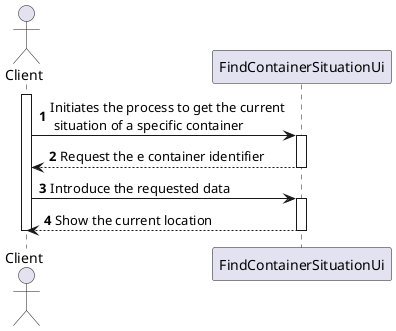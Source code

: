 @startuml
autonumber

actor "Client" as C
participant "FindContainerSituationUi" as UI

activate C
C -> UI:  Initiates the process to get the current\n situation of a specific container
activate UI
UI --> C : Request the e container identifier
deactivate UI
C -> UI : Introduce the requested data

activate UI
UI-->C : Show the current location
deactivate UI
deactivate C
@enduml



activate C

C -> CSUI: want to know the current status of a specific container
activate CSUI
CSUI --> C: asks for container code (id)
deactivate CSUI
C -> CSUI:  type the requested data.

activate CSUI
CSUI -> COC: createUS204 (id)
activate COC

COC -> US: create (id)
activate US


US -> US:initialize (id)
US -> WT: WriteToFile(info)
activate WT
deactivate WT


deactivate COC
CSUI --> C: shows the information.

deactivate CSUI
deactivate C
@enduml